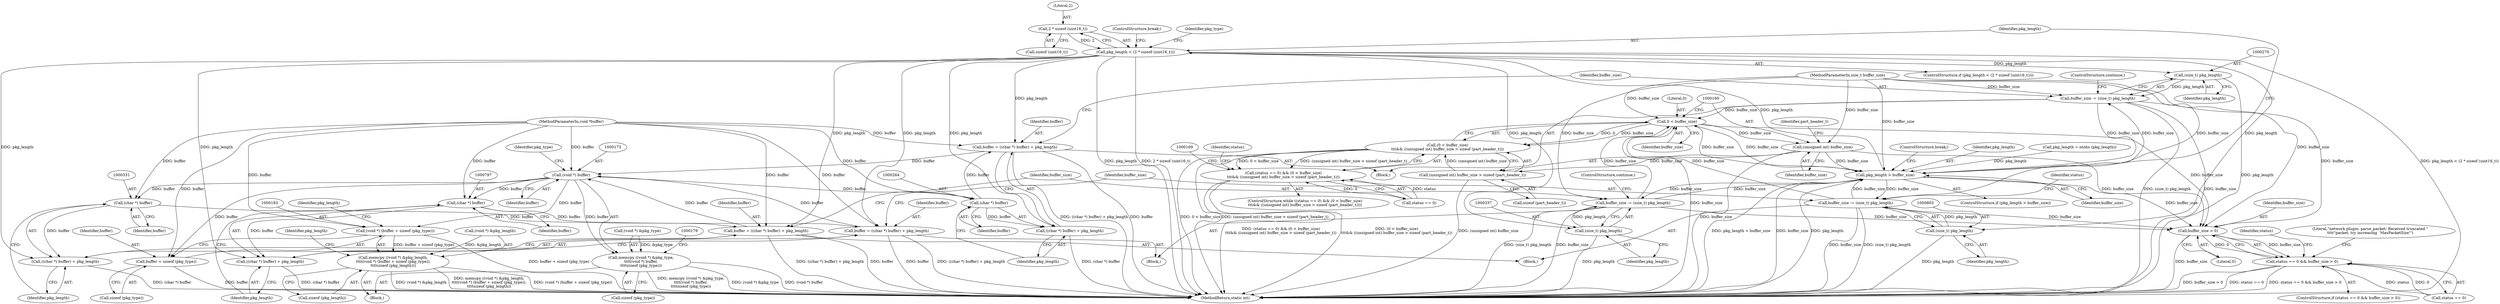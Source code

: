 digraph "0_collectd_b589096f907052b3a4da2b9ccc9b0e2e888dfc18@API" {
"1000206" [label="(Call,2 * sizeof (uint16_t))"];
"1000204" [label="(Call,pkg_length < (2 * sizeof (uint16_t)))"];
"1000260" [label="(Call,buffer = ((char *) buffer) + pkg_length)"];
"1000172" [label="(Call,(void *) buffer)"];
"1000167" [label="(Call,memcpy ((void *) &pkg_type,\n\t\t\t\t(void *) buffer,\n\t\t\t\tsizeof (pkg_type)))"];
"1000182" [label="(Call,(void *) (buffer + sizeof (pkg_type)))"];
"1000177" [label="(Call,memcpy ((void *) &pkg_length,\n\t\t\t\t(void *) (buffer + sizeof (pkg_type)),\n\t\t\t\tsizeof (pkg_length)))"];
"1000184" [label="(Call,buffer + sizeof (pkg_type))"];
"1000263" [label="(Call,(char *) buffer)"];
"1000262" [label="(Call,((char *) buffer) + pkg_length)"];
"1000330" [label="(Call,(char *) buffer)"];
"1000327" [label="(Call,buffer = ((char *) buffer) + pkg_length)"];
"1000329" [label="(Call,((char *) buffer) + pkg_length)"];
"1000796" [label="(Call,(char *) buffer)"];
"1000793" [label="(Call,buffer = ((char *) buffer) + pkg_length)"];
"1000795" [label="(Call,((char *) buffer) + pkg_length)"];
"1000269" [label="(Call,(size_t) pkg_length)"];
"1000267" [label="(Call,buffer_size -= (size_t) pkg_length)"];
"1000155" [label="(Call,0 < buffer_size)"];
"1000154" [label="(Call,(0 < buffer_size)\n\t\t\t&& ((unsigned int) buffer_size > sizeof (part_header_t)))"];
"1000150" [label="(Call,(status == 0) && (0 < buffer_size)\n\t\t\t&& ((unsigned int) buffer_size > sizeof (part_header_t)))"];
"1000159" [label="(Call,(unsigned int) buffer_size)"];
"1000158" [label="(Call,(unsigned int) buffer_size > sizeof (part_header_t))"];
"1000199" [label="(Call,pkg_length > buffer_size)"];
"1000334" [label="(Call,buffer_size -= (size_t) pkg_length)"];
"1000810" [label="(Call,buffer_size > 0)"];
"1000806" [label="(Call,status == 0 && buffer_size > 0)"];
"1000800" [label="(Call,buffer_size -= (size_t) pkg_length)"];
"1000336" [label="(Call,(size_t) pkg_length)"];
"1000802" [label="(Call,(size_t) pkg_length)"];
"1000805" [label="(ControlStructure,if (status == 0 && buffer_size > 0))"];
"1000202" [label="(ControlStructure,break;)"];
"1000811" [label="(Identifier,buffer_size)"];
"1000261" [label="(Identifier,buffer)"];
"1000191" [label="(Identifier,pkg_length)"];
"1000267" [label="(Call,buffer_size -= (size_t) pkg_length)"];
"1000200" [label="(Identifier,pkg_length)"];
"1000816" [label="(Identifier,status)"];
"1000164" [label="(Block,)"];
"1000336" [label="(Call,(size_t) pkg_length)"];
"1000265" [label="(Identifier,buffer)"];
"1000203" [label="(ControlStructure,if (pkg_length < (2 * sizeof (uint16_t))))"];
"1000155" [label="(Call,0 < buffer_size)"];
"1000328" [label="(Identifier,buffer)"];
"1000176" [label="(Identifier,pkg_type)"];
"1000335" [label="(Identifier,buffer_size)"];
"1000190" [label="(Call,pkg_length = ntohs (pkg_length))"];
"1000339" [label="(ControlStructure,continue;)"];
"1000268" [label="(Identifier,buffer_size)"];
"1000189" [label="(Identifier,pkg_length)"];
"1000198" [label="(ControlStructure,if (pkg_length > buffer_size))"];
"1000186" [label="(Call,sizeof (pkg_type))"];
"1000152" [label="(Identifier,status)"];
"1000272" [label="(ControlStructure,continue;)"];
"1000182" [label="(Call,(void *) (buffer + sizeof (pkg_type)))"];
"1000156" [label="(Literal,0)"];
"1000334" [label="(Call,buffer_size -= (size_t) pkg_length)"];
"1000316" [label="(Block,)"];
"1000260" [label="(Call,buffer = ((char *) buffer) + pkg_length)"];
"1000810" [label="(Call,buffer_size > 0)"];
"1000330" [label="(Call,(char *) buffer)"];
"1000812" [label="(Literal,0)"];
"1000159" [label="(Call,(unsigned int) buffer_size)"];
"1000162" [label="(Call,sizeof (part_header_t))"];
"1000807" [label="(Call,status == 0)"];
"1000798" [label="(Identifier,buffer)"];
"1000175" [label="(Call,sizeof (pkg_type))"];
"1000817" [label="(MethodReturn,static int)"];
"1000796" [label="(Call,(char *) buffer)"];
"1000262" [label="(Call,((char *) buffer) + pkg_length)"];
"1000107" [label="(MethodParameterIn,void *buffer)"];
"1000151" [label="(Call,status == 0)"];
"1000177" [label="(Call,memcpy ((void *) &pkg_length,\n\t\t\t\t(void *) (buffer + sizeof (pkg_type)),\n\t\t\t\tsizeof (pkg_length)))"];
"1000205" [label="(Identifier,pkg_length)"];
"1000801" [label="(Identifier,buffer_size)"];
"1000808" [label="(Identifier,status)"];
"1000157" [label="(Identifier,buffer_size)"];
"1000150" [label="(Call,(status == 0) && (0 < buffer_size)\n\t\t\t&& ((unsigned int) buffer_size > sizeof (part_header_t)))"];
"1000806" [label="(Call,status == 0 && buffer_size > 0)"];
"1000789" [label="(Block,)"];
"1000814" [label="(Literal,\"network plugin: parse_packet: Received truncated \"\n\t\t\t\t\"packet, try increasing `MaxPacketSize'\")"];
"1000201" [label="(Identifier,buffer_size)"];
"1000204" [label="(Call,pkg_length < (2 * sizeof (uint16_t)))"];
"1000249" [label="(Block,)"];
"1000174" [label="(Identifier,buffer)"];
"1000327" [label="(Call,buffer = ((char *) buffer) + pkg_length)"];
"1000206" [label="(Call,2 * sizeof (uint16_t))"];
"1000188" [label="(Call,sizeof (pkg_length))"];
"1000184" [label="(Call,buffer + sizeof (pkg_type))"];
"1000167" [label="(Call,memcpy ((void *) &pkg_type,\n\t\t\t\t(void *) buffer,\n\t\t\t\tsizeof (pkg_type)))"];
"1000800" [label="(Call,buffer_size -= (size_t) pkg_length)"];
"1000271" [label="(Identifier,pkg_length)"];
"1000269" [label="(Call,(size_t) pkg_length)"];
"1000802" [label="(Call,(size_t) pkg_length)"];
"1000158" [label="(Call,(unsigned int) buffer_size > sizeof (part_header_t))"];
"1000210" [label="(ControlStructure,break;)"];
"1000333" [label="(Identifier,pkg_length)"];
"1000199" [label="(Call,pkg_length > buffer_size)"];
"1000161" [label="(Identifier,buffer_size)"];
"1000263" [label="(Call,(char *) buffer)"];
"1000178" [label="(Call,(void *) &pkg_length)"];
"1000207" [label="(Literal,2)"];
"1000163" [label="(Identifier,part_header_t)"];
"1000108" [label="(MethodParameterIn,size_t buffer_size)"];
"1000266" [label="(Identifier,pkg_length)"];
"1000794" [label="(Identifier,buffer)"];
"1000208" [label="(Call,sizeof (uint16_t))"];
"1000804" [label="(Identifier,pkg_length)"];
"1000338" [label="(Identifier,pkg_length)"];
"1000799" [label="(Identifier,pkg_length)"];
"1000793" [label="(Call,buffer = ((char *) buffer) + pkg_length)"];
"1000213" [label="(Identifier,pkg_type)"];
"1000329" [label="(Call,((char *) buffer) + pkg_length)"];
"1000332" [label="(Identifier,buffer)"];
"1000168" [label="(Call,(void *) &pkg_type)"];
"1000185" [label="(Identifier,buffer)"];
"1000795" [label="(Call,((char *) buffer) + pkg_length)"];
"1000154" [label="(Call,(0 < buffer_size)\n\t\t\t&& ((unsigned int) buffer_size > sizeof (part_header_t)))"];
"1000149" [label="(ControlStructure,while ((status == 0) && (0 < buffer_size)\n\t\t\t&& ((unsigned int) buffer_size > sizeof (part_header_t))))"];
"1000172" [label="(Call,(void *) buffer)"];
"1000206" -> "1000204"  [label="AST: "];
"1000206" -> "1000208"  [label="CFG: "];
"1000207" -> "1000206"  [label="AST: "];
"1000208" -> "1000206"  [label="AST: "];
"1000204" -> "1000206"  [label="CFG: "];
"1000206" -> "1000204"  [label="DDG: 2"];
"1000204" -> "1000203"  [label="AST: "];
"1000205" -> "1000204"  [label="AST: "];
"1000210" -> "1000204"  [label="CFG: "];
"1000213" -> "1000204"  [label="CFG: "];
"1000204" -> "1000817"  [label="DDG: 2 * sizeof (uint16_t)"];
"1000204" -> "1000817"  [label="DDG: pkg_length"];
"1000204" -> "1000817"  [label="DDG: pkg_length < (2 * sizeof (uint16_t))"];
"1000199" -> "1000204"  [label="DDG: pkg_length"];
"1000204" -> "1000260"  [label="DDG: pkg_length"];
"1000204" -> "1000262"  [label="DDG: pkg_length"];
"1000204" -> "1000269"  [label="DDG: pkg_length"];
"1000204" -> "1000327"  [label="DDG: pkg_length"];
"1000204" -> "1000329"  [label="DDG: pkg_length"];
"1000204" -> "1000336"  [label="DDG: pkg_length"];
"1000204" -> "1000793"  [label="DDG: pkg_length"];
"1000204" -> "1000795"  [label="DDG: pkg_length"];
"1000204" -> "1000802"  [label="DDG: pkg_length"];
"1000260" -> "1000249"  [label="AST: "];
"1000260" -> "1000262"  [label="CFG: "];
"1000261" -> "1000260"  [label="AST: "];
"1000262" -> "1000260"  [label="AST: "];
"1000268" -> "1000260"  [label="CFG: "];
"1000260" -> "1000817"  [label="DDG: ((char *) buffer) + pkg_length"];
"1000260" -> "1000817"  [label="DDG: buffer"];
"1000260" -> "1000172"  [label="DDG: buffer"];
"1000263" -> "1000260"  [label="DDG: buffer"];
"1000107" -> "1000260"  [label="DDG: buffer"];
"1000172" -> "1000167"  [label="AST: "];
"1000172" -> "1000174"  [label="CFG: "];
"1000173" -> "1000172"  [label="AST: "];
"1000174" -> "1000172"  [label="AST: "];
"1000176" -> "1000172"  [label="CFG: "];
"1000172" -> "1000167"  [label="DDG: buffer"];
"1000327" -> "1000172"  [label="DDG: buffer"];
"1000793" -> "1000172"  [label="DDG: buffer"];
"1000107" -> "1000172"  [label="DDG: buffer"];
"1000172" -> "1000182"  [label="DDG: buffer"];
"1000172" -> "1000184"  [label="DDG: buffer"];
"1000172" -> "1000263"  [label="DDG: buffer"];
"1000172" -> "1000330"  [label="DDG: buffer"];
"1000172" -> "1000796"  [label="DDG: buffer"];
"1000167" -> "1000164"  [label="AST: "];
"1000167" -> "1000175"  [label="CFG: "];
"1000168" -> "1000167"  [label="AST: "];
"1000175" -> "1000167"  [label="AST: "];
"1000179" -> "1000167"  [label="CFG: "];
"1000167" -> "1000817"  [label="DDG: (void *) &pkg_type"];
"1000167" -> "1000817"  [label="DDG: (void *) buffer"];
"1000167" -> "1000817"  [label="DDG: memcpy ((void *) &pkg_type,\n\t\t\t\t(void *) buffer,\n\t\t\t\tsizeof (pkg_type))"];
"1000168" -> "1000167"  [label="DDG: &pkg_type"];
"1000182" -> "1000177"  [label="AST: "];
"1000182" -> "1000184"  [label="CFG: "];
"1000183" -> "1000182"  [label="AST: "];
"1000184" -> "1000182"  [label="AST: "];
"1000189" -> "1000182"  [label="CFG: "];
"1000182" -> "1000817"  [label="DDG: buffer + sizeof (pkg_type)"];
"1000182" -> "1000177"  [label="DDG: buffer + sizeof (pkg_type)"];
"1000107" -> "1000182"  [label="DDG: buffer"];
"1000177" -> "1000164"  [label="AST: "];
"1000177" -> "1000188"  [label="CFG: "];
"1000178" -> "1000177"  [label="AST: "];
"1000188" -> "1000177"  [label="AST: "];
"1000191" -> "1000177"  [label="CFG: "];
"1000177" -> "1000817"  [label="DDG: (void *) (buffer + sizeof (pkg_type))"];
"1000177" -> "1000817"  [label="DDG: (void *) &pkg_length"];
"1000177" -> "1000817"  [label="DDG: memcpy ((void *) &pkg_length,\n\t\t\t\t(void *) (buffer + sizeof (pkg_type)),\n\t\t\t\tsizeof (pkg_length))"];
"1000178" -> "1000177"  [label="DDG: &pkg_length"];
"1000184" -> "1000186"  [label="CFG: "];
"1000185" -> "1000184"  [label="AST: "];
"1000186" -> "1000184"  [label="AST: "];
"1000184" -> "1000817"  [label="DDG: buffer"];
"1000107" -> "1000184"  [label="DDG: buffer"];
"1000263" -> "1000262"  [label="AST: "];
"1000263" -> "1000265"  [label="CFG: "];
"1000264" -> "1000263"  [label="AST: "];
"1000265" -> "1000263"  [label="AST: "];
"1000266" -> "1000263"  [label="CFG: "];
"1000263" -> "1000262"  [label="DDG: buffer"];
"1000107" -> "1000263"  [label="DDG: buffer"];
"1000262" -> "1000266"  [label="CFG: "];
"1000266" -> "1000262"  [label="AST: "];
"1000262" -> "1000817"  [label="DDG: (char *) buffer"];
"1000330" -> "1000329"  [label="AST: "];
"1000330" -> "1000332"  [label="CFG: "];
"1000331" -> "1000330"  [label="AST: "];
"1000332" -> "1000330"  [label="AST: "];
"1000333" -> "1000330"  [label="CFG: "];
"1000330" -> "1000327"  [label="DDG: buffer"];
"1000330" -> "1000329"  [label="DDG: buffer"];
"1000107" -> "1000330"  [label="DDG: buffer"];
"1000327" -> "1000316"  [label="AST: "];
"1000327" -> "1000329"  [label="CFG: "];
"1000328" -> "1000327"  [label="AST: "];
"1000329" -> "1000327"  [label="AST: "];
"1000335" -> "1000327"  [label="CFG: "];
"1000327" -> "1000817"  [label="DDG: buffer"];
"1000327" -> "1000817"  [label="DDG: ((char *) buffer) + pkg_length"];
"1000107" -> "1000327"  [label="DDG: buffer"];
"1000329" -> "1000333"  [label="CFG: "];
"1000333" -> "1000329"  [label="AST: "];
"1000329" -> "1000817"  [label="DDG: (char *) buffer"];
"1000796" -> "1000795"  [label="AST: "];
"1000796" -> "1000798"  [label="CFG: "];
"1000797" -> "1000796"  [label="AST: "];
"1000798" -> "1000796"  [label="AST: "];
"1000799" -> "1000796"  [label="CFG: "];
"1000796" -> "1000793"  [label="DDG: buffer"];
"1000796" -> "1000795"  [label="DDG: buffer"];
"1000107" -> "1000796"  [label="DDG: buffer"];
"1000793" -> "1000789"  [label="AST: "];
"1000793" -> "1000795"  [label="CFG: "];
"1000794" -> "1000793"  [label="AST: "];
"1000795" -> "1000793"  [label="AST: "];
"1000801" -> "1000793"  [label="CFG: "];
"1000793" -> "1000817"  [label="DDG: ((char *) buffer) + pkg_length"];
"1000793" -> "1000817"  [label="DDG: buffer"];
"1000107" -> "1000793"  [label="DDG: buffer"];
"1000795" -> "1000799"  [label="CFG: "];
"1000799" -> "1000795"  [label="AST: "];
"1000795" -> "1000817"  [label="DDG: (char *) buffer"];
"1000269" -> "1000267"  [label="AST: "];
"1000269" -> "1000271"  [label="CFG: "];
"1000270" -> "1000269"  [label="AST: "];
"1000271" -> "1000269"  [label="AST: "];
"1000267" -> "1000269"  [label="CFG: "];
"1000269" -> "1000817"  [label="DDG: pkg_length"];
"1000269" -> "1000267"  [label="DDG: pkg_length"];
"1000267" -> "1000249"  [label="AST: "];
"1000268" -> "1000267"  [label="AST: "];
"1000272" -> "1000267"  [label="CFG: "];
"1000267" -> "1000817"  [label="DDG: (size_t) pkg_length"];
"1000267" -> "1000817"  [label="DDG: buffer_size"];
"1000267" -> "1000155"  [label="DDG: buffer_size"];
"1000267" -> "1000199"  [label="DDG: buffer_size"];
"1000199" -> "1000267"  [label="DDG: buffer_size"];
"1000108" -> "1000267"  [label="DDG: buffer_size"];
"1000267" -> "1000810"  [label="DDG: buffer_size"];
"1000155" -> "1000154"  [label="AST: "];
"1000155" -> "1000157"  [label="CFG: "];
"1000156" -> "1000155"  [label="AST: "];
"1000157" -> "1000155"  [label="AST: "];
"1000160" -> "1000155"  [label="CFG: "];
"1000154" -> "1000155"  [label="CFG: "];
"1000155" -> "1000817"  [label="DDG: buffer_size"];
"1000155" -> "1000154"  [label="DDG: 0"];
"1000155" -> "1000154"  [label="DDG: buffer_size"];
"1000199" -> "1000155"  [label="DDG: buffer_size"];
"1000800" -> "1000155"  [label="DDG: buffer_size"];
"1000334" -> "1000155"  [label="DDG: buffer_size"];
"1000108" -> "1000155"  [label="DDG: buffer_size"];
"1000155" -> "1000159"  [label="DDG: buffer_size"];
"1000155" -> "1000199"  [label="DDG: buffer_size"];
"1000155" -> "1000810"  [label="DDG: buffer_size"];
"1000154" -> "1000150"  [label="AST: "];
"1000154" -> "1000158"  [label="CFG: "];
"1000158" -> "1000154"  [label="AST: "];
"1000150" -> "1000154"  [label="CFG: "];
"1000154" -> "1000817"  [label="DDG: 0 < buffer_size"];
"1000154" -> "1000817"  [label="DDG: (unsigned int) buffer_size > sizeof (part_header_t)"];
"1000154" -> "1000150"  [label="DDG: 0 < buffer_size"];
"1000154" -> "1000150"  [label="DDG: (unsigned int) buffer_size > sizeof (part_header_t)"];
"1000158" -> "1000154"  [label="DDG: (unsigned int) buffer_size"];
"1000150" -> "1000149"  [label="AST: "];
"1000150" -> "1000151"  [label="CFG: "];
"1000151" -> "1000150"  [label="AST: "];
"1000169" -> "1000150"  [label="CFG: "];
"1000808" -> "1000150"  [label="CFG: "];
"1000150" -> "1000817"  [label="DDG: (0 < buffer_size)\n\t\t\t&& ((unsigned int) buffer_size > sizeof (part_header_t))"];
"1000150" -> "1000817"  [label="DDG: (status == 0) && (0 < buffer_size)\n\t\t\t&& ((unsigned int) buffer_size > sizeof (part_header_t))"];
"1000151" -> "1000150"  [label="DDG: status"];
"1000151" -> "1000150"  [label="DDG: 0"];
"1000159" -> "1000158"  [label="AST: "];
"1000159" -> "1000161"  [label="CFG: "];
"1000160" -> "1000159"  [label="AST: "];
"1000161" -> "1000159"  [label="AST: "];
"1000163" -> "1000159"  [label="CFG: "];
"1000159" -> "1000817"  [label="DDG: buffer_size"];
"1000159" -> "1000158"  [label="DDG: buffer_size"];
"1000108" -> "1000159"  [label="DDG: buffer_size"];
"1000159" -> "1000199"  [label="DDG: buffer_size"];
"1000159" -> "1000810"  [label="DDG: buffer_size"];
"1000158" -> "1000162"  [label="CFG: "];
"1000162" -> "1000158"  [label="AST: "];
"1000158" -> "1000817"  [label="DDG: (unsigned int) buffer_size"];
"1000199" -> "1000198"  [label="AST: "];
"1000199" -> "1000201"  [label="CFG: "];
"1000200" -> "1000199"  [label="AST: "];
"1000201" -> "1000199"  [label="AST: "];
"1000202" -> "1000199"  [label="CFG: "];
"1000205" -> "1000199"  [label="CFG: "];
"1000199" -> "1000817"  [label="DDG: buffer_size"];
"1000199" -> "1000817"  [label="DDG: pkg_length"];
"1000199" -> "1000817"  [label="DDG: pkg_length > buffer_size"];
"1000190" -> "1000199"  [label="DDG: pkg_length"];
"1000800" -> "1000199"  [label="DDG: buffer_size"];
"1000334" -> "1000199"  [label="DDG: buffer_size"];
"1000108" -> "1000199"  [label="DDG: buffer_size"];
"1000199" -> "1000334"  [label="DDG: buffer_size"];
"1000199" -> "1000800"  [label="DDG: buffer_size"];
"1000199" -> "1000810"  [label="DDG: buffer_size"];
"1000334" -> "1000316"  [label="AST: "];
"1000334" -> "1000336"  [label="CFG: "];
"1000335" -> "1000334"  [label="AST: "];
"1000336" -> "1000334"  [label="AST: "];
"1000339" -> "1000334"  [label="CFG: "];
"1000334" -> "1000817"  [label="DDG: (size_t) pkg_length"];
"1000334" -> "1000817"  [label="DDG: buffer_size"];
"1000336" -> "1000334"  [label="DDG: pkg_length"];
"1000108" -> "1000334"  [label="DDG: buffer_size"];
"1000334" -> "1000810"  [label="DDG: buffer_size"];
"1000810" -> "1000806"  [label="AST: "];
"1000810" -> "1000812"  [label="CFG: "];
"1000811" -> "1000810"  [label="AST: "];
"1000812" -> "1000810"  [label="AST: "];
"1000806" -> "1000810"  [label="CFG: "];
"1000810" -> "1000817"  [label="DDG: buffer_size"];
"1000810" -> "1000806"  [label="DDG: buffer_size"];
"1000810" -> "1000806"  [label="DDG: 0"];
"1000800" -> "1000810"  [label="DDG: buffer_size"];
"1000108" -> "1000810"  [label="DDG: buffer_size"];
"1000806" -> "1000805"  [label="AST: "];
"1000806" -> "1000807"  [label="CFG: "];
"1000807" -> "1000806"  [label="AST: "];
"1000814" -> "1000806"  [label="CFG: "];
"1000816" -> "1000806"  [label="CFG: "];
"1000806" -> "1000817"  [label="DDG: buffer_size > 0"];
"1000806" -> "1000817"  [label="DDG: status == 0"];
"1000806" -> "1000817"  [label="DDG: status == 0 && buffer_size > 0"];
"1000807" -> "1000806"  [label="DDG: status"];
"1000807" -> "1000806"  [label="DDG: 0"];
"1000800" -> "1000789"  [label="AST: "];
"1000800" -> "1000802"  [label="CFG: "];
"1000801" -> "1000800"  [label="AST: "];
"1000802" -> "1000800"  [label="AST: "];
"1000152" -> "1000800"  [label="CFG: "];
"1000800" -> "1000817"  [label="DDG: (size_t) pkg_length"];
"1000800" -> "1000817"  [label="DDG: buffer_size"];
"1000802" -> "1000800"  [label="DDG: pkg_length"];
"1000108" -> "1000800"  [label="DDG: buffer_size"];
"1000336" -> "1000338"  [label="CFG: "];
"1000337" -> "1000336"  [label="AST: "];
"1000338" -> "1000336"  [label="AST: "];
"1000336" -> "1000817"  [label="DDG: pkg_length"];
"1000802" -> "1000804"  [label="CFG: "];
"1000803" -> "1000802"  [label="AST: "];
"1000804" -> "1000802"  [label="AST: "];
"1000802" -> "1000817"  [label="DDG: pkg_length"];
}
